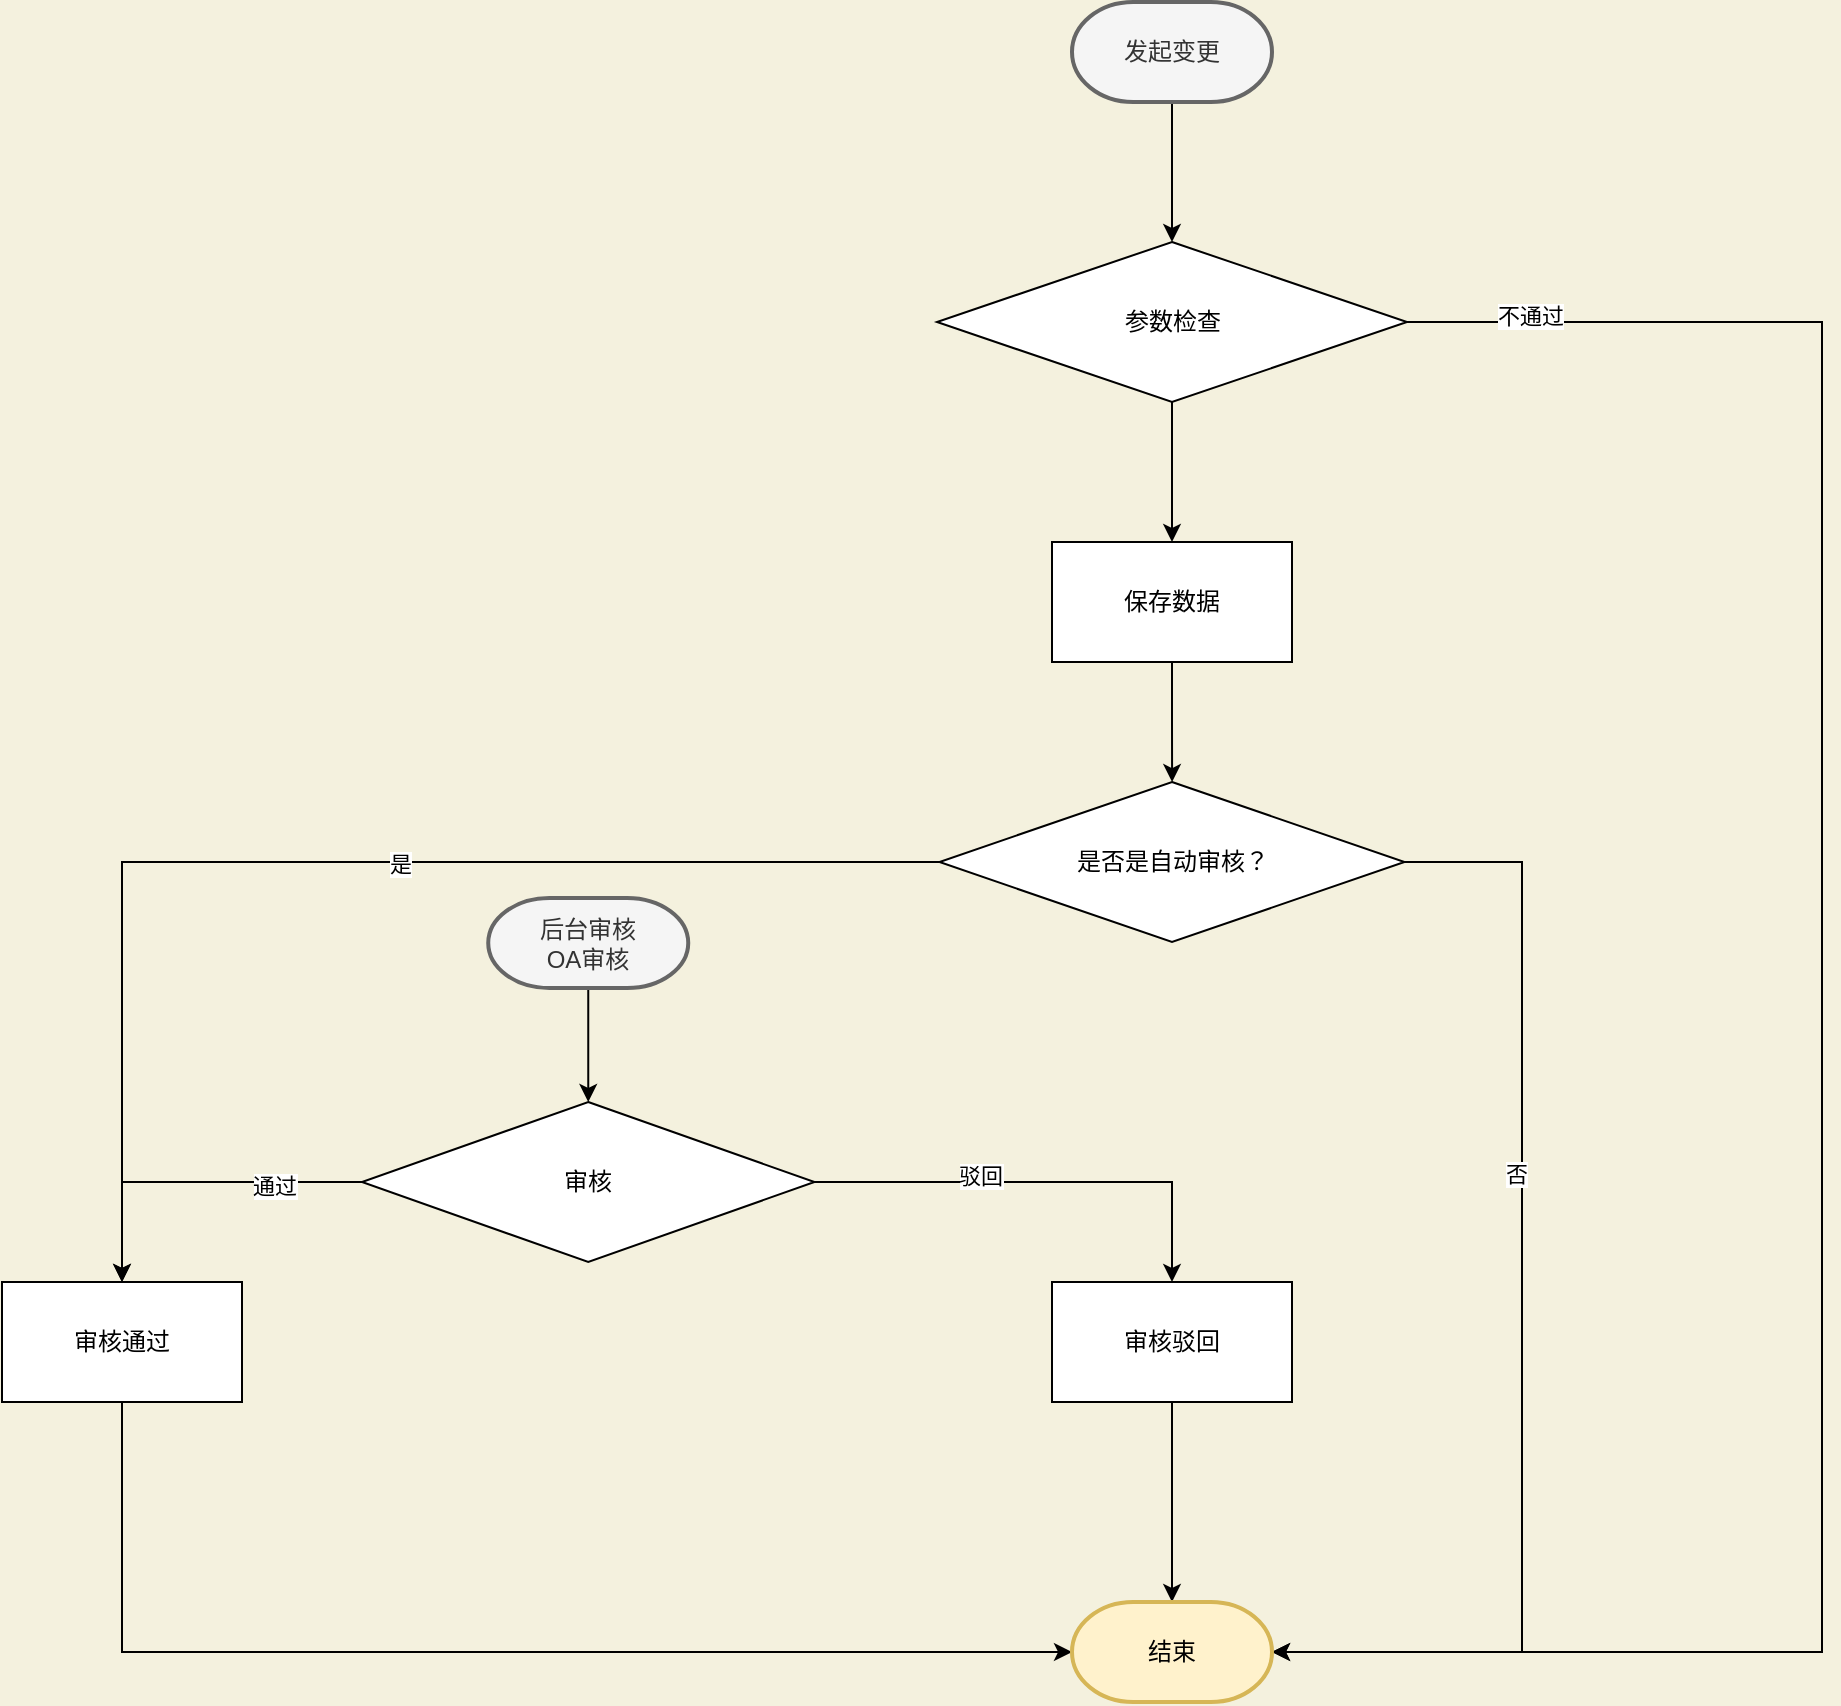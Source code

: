 <mxfile version="14.6.2" type="github"><diagram id="R2lEEEUBdFMjLlhIrx00" name="Page-1"><mxGraphModel dx="2865" dy="1129" grid="1" gridSize="10" guides="1" tooltips="1" connect="1" arrows="1" fold="1" page="1" pageScale="1" pageWidth="850" pageHeight="1100" background="#F4F1DE" math="0" shadow="0" extFonts="Permanent Marker^https://fonts.googleapis.com/css?family=Permanent+Marker"><root><mxCell id="0"/><mxCell id="1" parent="0"/><mxCell id="vd03xVS5bojGmrGEz5Pu-22" style="edgeStyle=orthogonalEdgeStyle;rounded=0;orthogonalLoop=1;jettySize=auto;html=1;" edge="1" parent="1" source="vd03xVS5bojGmrGEz5Pu-12" target="vd03xVS5bojGmrGEz5Pu-21"><mxGeometry relative="1" as="geometry"><Array as="points"><mxPoint x="690" y="240"/><mxPoint x="690" y="905"/></Array></mxGeometry></mxCell><mxCell id="vd03xVS5bojGmrGEz5Pu-23" value="不通过" style="edgeLabel;html=1;align=center;verticalAlign=middle;resizable=0;points=[];" vertex="1" connectable="0" parent="vd03xVS5bojGmrGEz5Pu-22"><mxGeometry x="-0.894" y="3" relative="1" as="geometry"><mxPoint as="offset"/></mxGeometry></mxCell><mxCell id="vd03xVS5bojGmrGEz5Pu-25" value="" style="edgeStyle=orthogonalEdgeStyle;rounded=0;orthogonalLoop=1;jettySize=auto;html=1;" edge="1" parent="1" source="vd03xVS5bojGmrGEz5Pu-12" target="vd03xVS5bojGmrGEz5Pu-24"><mxGeometry relative="1" as="geometry"/></mxCell><mxCell id="vd03xVS5bojGmrGEz5Pu-12" value="参数检查" style="rhombus;whiteSpace=wrap;html=1;" vertex="1" parent="1"><mxGeometry x="247.5" y="200" width="235" height="80" as="geometry"/></mxCell><mxCell id="vd03xVS5bojGmrGEz5Pu-36" style="edgeStyle=orthogonalEdgeStyle;rounded=0;orthogonalLoop=1;jettySize=auto;html=1;entryX=0;entryY=0.5;entryDx=0;entryDy=0;entryPerimeter=0;" edge="1" parent="1" source="vd03xVS5bojGmrGEz5Pu-13" target="vd03xVS5bojGmrGEz5Pu-21"><mxGeometry relative="1" as="geometry"><Array as="points"><mxPoint x="-160" y="905"/></Array></mxGeometry></mxCell><mxCell id="vd03xVS5bojGmrGEz5Pu-13" value="审核通过" style="rounded=0;whiteSpace=wrap;html=1;" vertex="1" parent="1"><mxGeometry x="-220" y="720" width="120" height="60" as="geometry"/></mxCell><mxCell id="vd03xVS5bojGmrGEz5Pu-20" value="" style="edgeStyle=orthogonalEdgeStyle;rounded=0;orthogonalLoop=1;jettySize=auto;html=1;" edge="1" parent="1" source="vd03xVS5bojGmrGEz5Pu-14" target="vd03xVS5bojGmrGEz5Pu-13"><mxGeometry relative="1" as="geometry"/></mxCell><mxCell id="vd03xVS5bojGmrGEz5Pu-39" value="是" style="edgeLabel;html=1;align=center;verticalAlign=middle;resizable=0;points=[];" vertex="1" connectable="0" parent="vd03xVS5bojGmrGEz5Pu-20"><mxGeometry x="-0.128" y="1" relative="1" as="geometry"><mxPoint as="offset"/></mxGeometry></mxCell><mxCell id="vd03xVS5bojGmrGEz5Pu-28" style="edgeStyle=orthogonalEdgeStyle;rounded=0;orthogonalLoop=1;jettySize=auto;html=1;" edge="1" parent="1" source="vd03xVS5bojGmrGEz5Pu-14" target="vd03xVS5bojGmrGEz5Pu-21"><mxGeometry relative="1" as="geometry"><Array as="points"><mxPoint x="540" y="510"/><mxPoint x="540" y="905"/></Array></mxGeometry></mxCell><mxCell id="vd03xVS5bojGmrGEz5Pu-38" value="否" style="edgeLabel;html=1;align=center;verticalAlign=middle;resizable=0;points=[];" vertex="1" connectable="0" parent="vd03xVS5bojGmrGEz5Pu-28"><mxGeometry x="-0.258" y="-3" relative="1" as="geometry"><mxPoint as="offset"/></mxGeometry></mxCell><mxCell id="vd03xVS5bojGmrGEz5Pu-14" value="是否是自动审核？" style="rhombus;whiteSpace=wrap;html=1;" vertex="1" parent="1"><mxGeometry x="248.75" y="470" width="232.5" height="80" as="geometry"/></mxCell><mxCell id="vd03xVS5bojGmrGEz5Pu-35" style="edgeStyle=orthogonalEdgeStyle;rounded=0;orthogonalLoop=1;jettySize=auto;html=1;entryX=0.5;entryY=0;entryDx=0;entryDy=0;entryPerimeter=0;" edge="1" parent="1" source="vd03xVS5bojGmrGEz5Pu-16" target="vd03xVS5bojGmrGEz5Pu-21"><mxGeometry relative="1" as="geometry"/></mxCell><mxCell id="vd03xVS5bojGmrGEz5Pu-16" value="审核驳回" style="rounded=0;whiteSpace=wrap;html=1;" vertex="1" parent="1"><mxGeometry x="305" y="720" width="120" height="60" as="geometry"/></mxCell><mxCell id="vd03xVS5bojGmrGEz5Pu-18" value="" style="edgeStyle=orthogonalEdgeStyle;rounded=0;orthogonalLoop=1;jettySize=auto;html=1;" edge="1" parent="1" source="vd03xVS5bojGmrGEz5Pu-17" target="vd03xVS5bojGmrGEz5Pu-12"><mxGeometry relative="1" as="geometry"/></mxCell><mxCell id="vd03xVS5bojGmrGEz5Pu-17" value="发起变更" style="strokeWidth=2;html=1;shape=mxgraph.flowchart.terminator;whiteSpace=wrap;fillColor=#f5f5f5;strokeColor=#666666;fontColor=#333333;" vertex="1" parent="1"><mxGeometry x="315" y="80" width="100" height="50" as="geometry"/></mxCell><mxCell id="vd03xVS5bojGmrGEz5Pu-21" value="结束" style="strokeWidth=2;html=1;shape=mxgraph.flowchart.terminator;whiteSpace=wrap;fillColor=#fff2cc;strokeColor=#d6b656;" vertex="1" parent="1"><mxGeometry x="315" y="880" width="100" height="50" as="geometry"/></mxCell><mxCell id="vd03xVS5bojGmrGEz5Pu-26" value="" style="edgeStyle=orthogonalEdgeStyle;rounded=0;orthogonalLoop=1;jettySize=auto;html=1;" edge="1" parent="1" source="vd03xVS5bojGmrGEz5Pu-24" target="vd03xVS5bojGmrGEz5Pu-14"><mxGeometry relative="1" as="geometry"/></mxCell><mxCell id="vd03xVS5bojGmrGEz5Pu-24" value="保存数据" style="rounded=0;whiteSpace=wrap;html=1;" vertex="1" parent="1"><mxGeometry x="305" y="350" width="120" height="60" as="geometry"/></mxCell><mxCell id="vd03xVS5bojGmrGEz5Pu-37" style="edgeStyle=orthogonalEdgeStyle;rounded=0;orthogonalLoop=1;jettySize=auto;html=1;entryX=0.5;entryY=0;entryDx=0;entryDy=0;" edge="1" parent="1" source="vd03xVS5bojGmrGEz5Pu-27" target="vd03xVS5bojGmrGEz5Pu-30"><mxGeometry relative="1" as="geometry"/></mxCell><mxCell id="vd03xVS5bojGmrGEz5Pu-27" value="后台审核&lt;br&gt;OA审核" style="strokeWidth=2;html=1;shape=mxgraph.flowchart.terminator;whiteSpace=wrap;fillColor=#f5f5f5;strokeColor=#666666;fontColor=#333333;" vertex="1" parent="1"><mxGeometry x="23.12" y="528" width="100" height="45" as="geometry"/></mxCell><mxCell id="vd03xVS5bojGmrGEz5Pu-31" style="edgeStyle=orthogonalEdgeStyle;rounded=0;orthogonalLoop=1;jettySize=auto;html=1;exitX=1;exitY=0.5;exitDx=0;exitDy=0;" edge="1" parent="1" source="vd03xVS5bojGmrGEz5Pu-30" target="vd03xVS5bojGmrGEz5Pu-16"><mxGeometry relative="1" as="geometry"/></mxCell><mxCell id="vd03xVS5bojGmrGEz5Pu-32" value="驳回" style="edgeLabel;html=1;align=center;verticalAlign=middle;resizable=0;points=[];" vertex="1" connectable="0" parent="vd03xVS5bojGmrGEz5Pu-31"><mxGeometry x="-0.284" y="3" relative="1" as="geometry"><mxPoint as="offset"/></mxGeometry></mxCell><mxCell id="vd03xVS5bojGmrGEz5Pu-33" style="edgeStyle=orthogonalEdgeStyle;rounded=0;orthogonalLoop=1;jettySize=auto;html=1;exitX=0;exitY=0.5;exitDx=0;exitDy=0;" edge="1" parent="1" source="vd03xVS5bojGmrGEz5Pu-30" target="vd03xVS5bojGmrGEz5Pu-13"><mxGeometry relative="1" as="geometry"/></mxCell><mxCell id="vd03xVS5bojGmrGEz5Pu-34" value="通过" style="edgeLabel;html=1;align=center;verticalAlign=middle;resizable=0;points=[];" vertex="1" connectable="0" parent="vd03xVS5bojGmrGEz5Pu-33"><mxGeometry x="-0.485" y="2" relative="1" as="geometry"><mxPoint as="offset"/></mxGeometry></mxCell><mxCell id="vd03xVS5bojGmrGEz5Pu-30" value="审核" style="rhombus;whiteSpace=wrap;html=1;" vertex="1" parent="1"><mxGeometry x="-40" y="630" width="226.25" height="80" as="geometry"/></mxCell></root></mxGraphModel></diagram></mxfile>